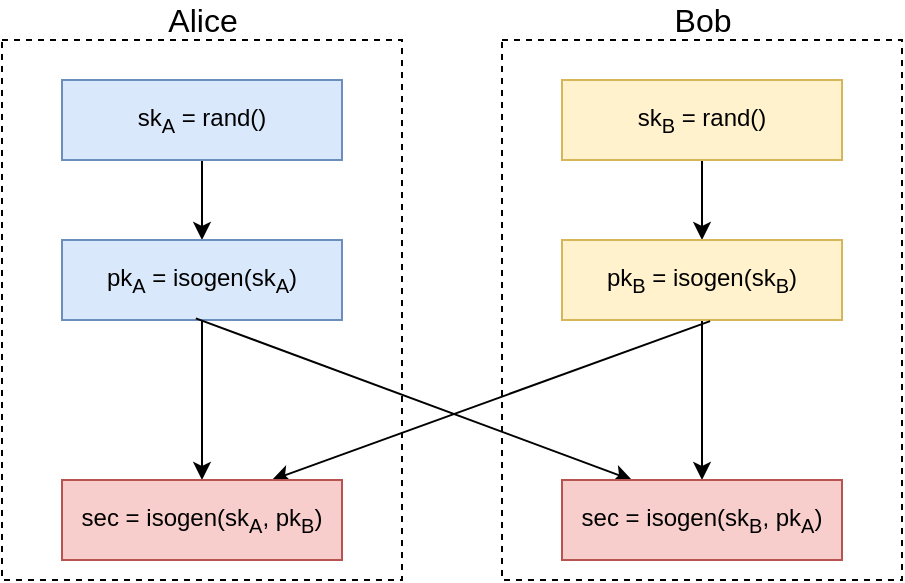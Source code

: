 <mxfile version="13.7.2" type="device"><diagram id="gWluHMcwGr6J5G6QVrIX" name="Page-1"><mxGraphModel dx="906" dy="478" grid="1" gridSize="10" guides="1" tooltips="1" connect="1" arrows="1" fold="1" page="1" pageScale="1" pageWidth="850" pageHeight="1100" math="0" shadow="0"><root><mxCell id="0"/><mxCell id="1" parent="0"/><mxCell id="FyQ1PJD_2MNoaWZhzHo5-18" value="" style="rounded=0;whiteSpace=wrap;html=1;dashed=1;" vertex="1" parent="1"><mxGeometry x="250" y="60" width="200" height="270" as="geometry"/></mxCell><mxCell id="FyQ1PJD_2MNoaWZhzHo5-17" value="" style="rounded=0;whiteSpace=wrap;html=1;dashed=1;" vertex="1" parent="1"><mxGeometry y="60" width="200" height="270" as="geometry"/></mxCell><mxCell id="FyQ1PJD_2MNoaWZhzHo5-10" style="edgeStyle=orthogonalEdgeStyle;rounded=0;orthogonalLoop=1;jettySize=auto;html=1;" edge="1" parent="1" source="FyQ1PJD_2MNoaWZhzHo5-1" target="FyQ1PJD_2MNoaWZhzHo5-2"><mxGeometry relative="1" as="geometry"/></mxCell><mxCell id="FyQ1PJD_2MNoaWZhzHo5-1" value="sk&lt;sub&gt;A&lt;/sub&gt; = rand()" style="rounded=0;whiteSpace=wrap;html=1;fillColor=#dae8fc;strokeColor=#6c8ebf;" vertex="1" parent="1"><mxGeometry x="30" y="80" width="140" height="40" as="geometry"/></mxCell><mxCell id="FyQ1PJD_2MNoaWZhzHo5-13" style="edgeStyle=orthogonalEdgeStyle;rounded=0;orthogonalLoop=1;jettySize=auto;html=1;entryX=0.5;entryY=0;entryDx=0;entryDy=0;" edge="1" parent="1" source="FyQ1PJD_2MNoaWZhzHo5-2" target="FyQ1PJD_2MNoaWZhzHo5-7"><mxGeometry relative="1" as="geometry"/></mxCell><mxCell id="FyQ1PJD_2MNoaWZhzHo5-2" value="pk&lt;sub&gt;A&lt;/sub&gt; = isogen(sk&lt;sub&gt;A&lt;/sub&gt;)" style="rounded=0;whiteSpace=wrap;html=1;fillColor=#dae8fc;strokeColor=#6c8ebf;" vertex="1" parent="1"><mxGeometry x="30" y="160" width="140" height="40" as="geometry"/></mxCell><mxCell id="FyQ1PJD_2MNoaWZhzHo5-11" style="edgeStyle=orthogonalEdgeStyle;rounded=0;orthogonalLoop=1;jettySize=auto;html=1;entryX=0.5;entryY=0;entryDx=0;entryDy=0;" edge="1" parent="1" source="FyQ1PJD_2MNoaWZhzHo5-3" target="FyQ1PJD_2MNoaWZhzHo5-4"><mxGeometry relative="1" as="geometry"/></mxCell><mxCell id="FyQ1PJD_2MNoaWZhzHo5-3" value="sk&lt;sub&gt;B&lt;/sub&gt; = rand()" style="rounded=0;whiteSpace=wrap;html=1;fillColor=#fff2cc;strokeColor=#d6b656;" vertex="1" parent="1"><mxGeometry x="280" y="80" width="140" height="40" as="geometry"/></mxCell><mxCell id="FyQ1PJD_2MNoaWZhzHo5-12" style="edgeStyle=orthogonalEdgeStyle;rounded=0;orthogonalLoop=1;jettySize=auto;html=1;entryX=0.5;entryY=0;entryDx=0;entryDy=0;" edge="1" parent="1" source="FyQ1PJD_2MNoaWZhzHo5-4" target="FyQ1PJD_2MNoaWZhzHo5-9"><mxGeometry relative="1" as="geometry"/></mxCell><mxCell id="FyQ1PJD_2MNoaWZhzHo5-4" value="pk&lt;sub&gt;B&lt;/sub&gt; = isogen(sk&lt;sub&gt;B&lt;/sub&gt;)" style="rounded=0;whiteSpace=wrap;html=1;fillColor=#fff2cc;strokeColor=#d6b656;" vertex="1" parent="1"><mxGeometry x="280" y="160" width="140" height="40" as="geometry"/></mxCell><mxCell id="FyQ1PJD_2MNoaWZhzHo5-5" value="" style="endArrow=classic;html=1;exitX=0.478;exitY=0.979;exitDx=0;exitDy=0;exitPerimeter=0;entryX=0.25;entryY=0;entryDx=0;entryDy=0;" edge="1" parent="1" source="FyQ1PJD_2MNoaWZhzHo5-2" target="FyQ1PJD_2MNoaWZhzHo5-9"><mxGeometry width="50" height="50" relative="1" as="geometry"><mxPoint x="140" y="260" as="sourcePoint"/><mxPoint x="280" y="240" as="targetPoint"/></mxGeometry></mxCell><mxCell id="FyQ1PJD_2MNoaWZhzHo5-6" value="" style="endArrow=classic;html=1;exitX=0.529;exitY=1.014;exitDx=0;exitDy=0;exitPerimeter=0;entryX=0.75;entryY=0;entryDx=0;entryDy=0;" edge="1" parent="1" source="FyQ1PJD_2MNoaWZhzHo5-4" target="FyQ1PJD_2MNoaWZhzHo5-7"><mxGeometry width="50" height="50" relative="1" as="geometry"><mxPoint x="107.36" y="209.16" as="sourcePoint"/><mxPoint x="110" y="270" as="targetPoint"/></mxGeometry></mxCell><mxCell id="FyQ1PJD_2MNoaWZhzHo5-7" value="sec = isogen(sk&lt;sub&gt;A&lt;/sub&gt;, pk&lt;sub&gt;B&lt;/sub&gt;)" style="rounded=0;whiteSpace=wrap;html=1;" vertex="1" parent="1"><mxGeometry x="30" y="280" width="140" height="40" as="geometry"/></mxCell><mxCell id="FyQ1PJD_2MNoaWZhzHo5-9" value="sec = isogen(sk&lt;sub&gt;B&lt;/sub&gt;, pk&lt;sub&gt;A&lt;/sub&gt;)" style="rounded=0;whiteSpace=wrap;html=1;fillColor=#f8cecc;strokeColor=#b85450;" vertex="1" parent="1"><mxGeometry x="280" y="280" width="140" height="40" as="geometry"/></mxCell><mxCell id="FyQ1PJD_2MNoaWZhzHo5-16" value="sec = isogen(sk&lt;sub&gt;A&lt;/sub&gt;, pk&lt;sub&gt;B&lt;/sub&gt;)" style="rounded=0;whiteSpace=wrap;html=1;fillColor=#f8cecc;strokeColor=#b85450;" vertex="1" parent="1"><mxGeometry x="30" y="280" width="140" height="40" as="geometry"/></mxCell><mxCell id="FyQ1PJD_2MNoaWZhzHo5-19" value="Alice" style="text;html=1;align=center;verticalAlign=middle;resizable=0;points=[];autosize=1;fontSize=16;" vertex="1" parent="1"><mxGeometry x="75" y="40" width="50" height="20" as="geometry"/></mxCell><mxCell id="FyQ1PJD_2MNoaWZhzHo5-20" value="Bob" style="text;html=1;align=center;verticalAlign=middle;resizable=0;points=[];autosize=1;fontSize=16;" vertex="1" parent="1"><mxGeometry x="330" y="40" width="40" height="20" as="geometry"/></mxCell></root></mxGraphModel></diagram></mxfile>